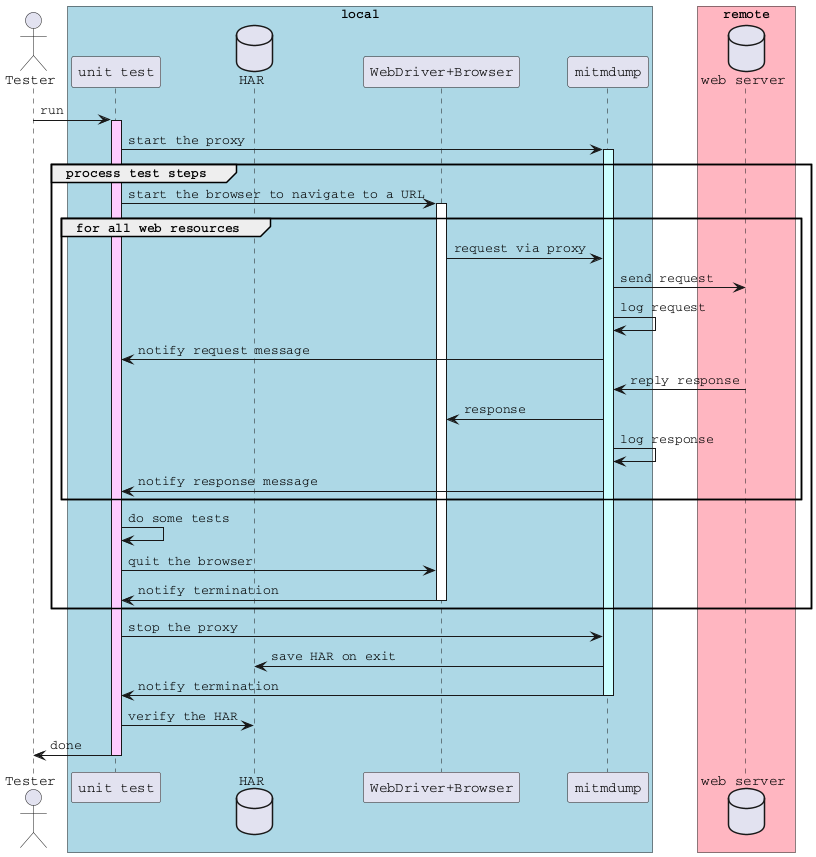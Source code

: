 @startuml sequence

skinparam defaultFontName Courier

actor       Tester      as tester
box "local" #LightBlue
participant "unit test" as script
database    HAR         as har
participant "WebDriver+Browser" as browser
participant mitmdump    as proxy
end box

box "remote" #LightPink
database    "web server"   as server
end box

tester   -> script      : run
activate script #FFccFF
script   -> proxy      : start the proxy
activate proxy #ccFFFF
group process test steps
script   -> browser    : start the browser to navigate to a URL
activate browser
group for all web resources
browser  -> proxy      : request via proxy
proxy    -> server     : send request
proxy    -> proxy      : log request
proxy    -> script     : notify request message
server   -> proxy      : reply response
proxy    -> browser    : response
proxy    -> proxy      : log response
proxy    -> script     : notify response message
end
script   -> script     : do some tests
script   -> browser    : quit the browser
browser  -> script     : notify termination
deactivate browser
end
script   -> proxy      : stop the proxy
proxy    -> har        : save HAR on exit
proxy    -> script     : notify termination
deactivate proxy
script   -> har        : verify the HAR
script   -> tester     : done
deactivate script
@enduml
